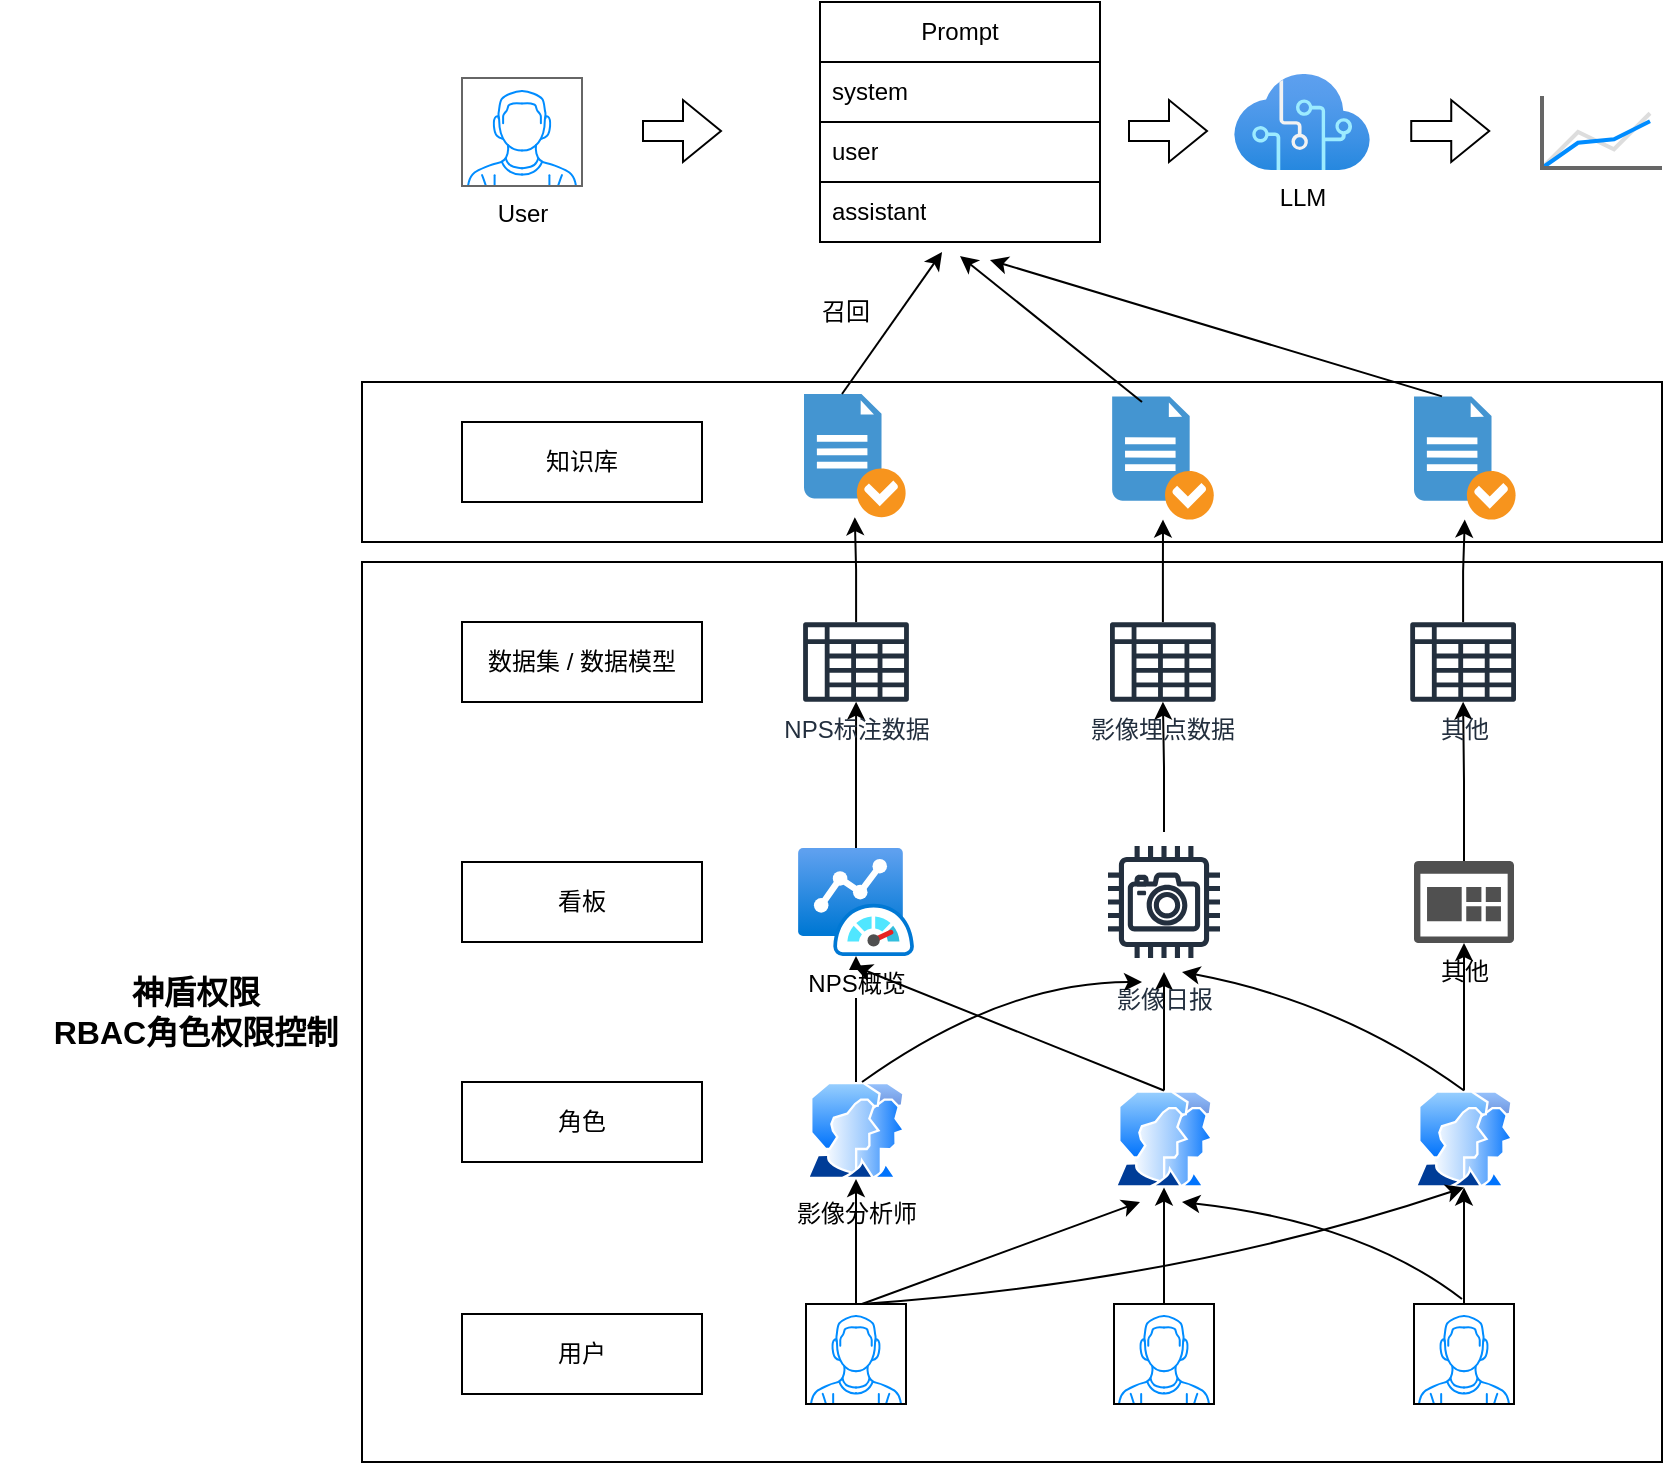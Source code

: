 <mxfile version="26.1.0">
  <diagram name="Page-1" id="c7558073-3199-34d8-9f00-42111426c3f3">
    <mxGraphModel dx="2260" dy="884" grid="1" gridSize="10" guides="1" tooltips="1" connect="1" arrows="1" fold="1" page="1" pageScale="1" pageWidth="826" pageHeight="1169" background="none" math="0" shadow="0">
      <root>
        <mxCell id="0" />
        <mxCell id="1" parent="0" />
        <mxCell id="lP8mU0kTEQYUc8cdvvzM-173" value="" style="rounded=0;whiteSpace=wrap;html=1;" vertex="1" parent="1">
          <mxGeometry x="30" y="210" width="650" height="80" as="geometry" />
        </mxCell>
        <mxCell id="lP8mU0kTEQYUc8cdvvzM-130" value="&lt;div&gt;&lt;br&gt;&lt;/div&gt;" style="rounded=0;whiteSpace=wrap;html=1;" vertex="1" parent="1">
          <mxGeometry x="30" y="300" width="650" height="450" as="geometry" />
        </mxCell>
        <mxCell id="lP8mU0kTEQYUc8cdvvzM-100" value="用户" style="rounded=0;whiteSpace=wrap;html=1;" vertex="1" parent="1">
          <mxGeometry x="80" y="676" width="120" height="40" as="geometry" />
        </mxCell>
        <mxCell id="lP8mU0kTEQYUc8cdvvzM-158" value="" style="edgeStyle=orthogonalEdgeStyle;rounded=0;orthogonalLoop=1;jettySize=auto;html=1;" edge="1" parent="1" source="lP8mU0kTEQYUc8cdvvzM-101" target="lP8mU0kTEQYUc8cdvvzM-113">
          <mxGeometry relative="1" as="geometry" />
        </mxCell>
        <mxCell id="lP8mU0kTEQYUc8cdvvzM-101" value="&lt;div&gt;影像分析师&lt;/div&gt;" style="image;aspect=fixed;perimeter=ellipsePerimeter;html=1;align=center;shadow=0;dashed=0;spacingTop=3;image=img/lib/active_directory/user_accounts.svg;imageBorder=none;" vertex="1" parent="1">
          <mxGeometry x="252" y="560" width="50" height="48.5" as="geometry" />
        </mxCell>
        <mxCell id="lP8mU0kTEQYUc8cdvvzM-159" value="" style="edgeStyle=orthogonalEdgeStyle;rounded=0;orthogonalLoop=1;jettySize=auto;html=1;" edge="1" parent="1" source="lP8mU0kTEQYUc8cdvvzM-102" target="lP8mU0kTEQYUc8cdvvzM-122">
          <mxGeometry relative="1" as="geometry">
            <mxPoint x="431" y="520" as="targetPoint" />
          </mxGeometry>
        </mxCell>
        <mxCell id="lP8mU0kTEQYUc8cdvvzM-102" value="" style="image;aspect=fixed;perimeter=ellipsePerimeter;html=1;align=center;shadow=0;dashed=0;spacingTop=3;image=img/lib/active_directory/user_accounts.svg;imageBorder=none;" vertex="1" parent="1">
          <mxGeometry x="406" y="564.25" width="50" height="48.5" as="geometry" />
        </mxCell>
        <mxCell id="lP8mU0kTEQYUc8cdvvzM-163" value="" style="edgeStyle=orthogonalEdgeStyle;rounded=0;orthogonalLoop=1;jettySize=auto;html=1;" edge="1" parent="1" source="lP8mU0kTEQYUc8cdvvzM-103" target="lP8mU0kTEQYUc8cdvvzM-115">
          <mxGeometry relative="1" as="geometry" />
        </mxCell>
        <mxCell id="lP8mU0kTEQYUc8cdvvzM-103" value="" style="image;aspect=fixed;perimeter=ellipsePerimeter;html=1;align=center;shadow=0;dashed=0;spacingTop=3;image=img/lib/active_directory/user_accounts.svg;imageBorder=none;" vertex="1" parent="1">
          <mxGeometry x="556" y="564.25" width="50" height="48.5" as="geometry" />
        </mxCell>
        <mxCell id="lP8mU0kTEQYUc8cdvvzM-104" value="看板" style="rounded=0;whiteSpace=wrap;html=1;" vertex="1" parent="1">
          <mxGeometry x="80" y="450" width="120" height="40" as="geometry" />
        </mxCell>
        <mxCell id="lP8mU0kTEQYUc8cdvvzM-112" value="角色" style="rounded=0;whiteSpace=wrap;html=1;" vertex="1" parent="1">
          <mxGeometry x="80" y="560" width="120" height="40" as="geometry" />
        </mxCell>
        <mxCell id="lP8mU0kTEQYUc8cdvvzM-155" value="" style="edgeStyle=orthogonalEdgeStyle;rounded=0;orthogonalLoop=1;jettySize=auto;html=1;" edge="1" parent="1" source="lP8mU0kTEQYUc8cdvvzM-113" target="lP8mU0kTEQYUc8cdvvzM-124">
          <mxGeometry relative="1" as="geometry" />
        </mxCell>
        <mxCell id="lP8mU0kTEQYUc8cdvvzM-113" value="NPS概览" style="image;aspect=fixed;html=1;points=[];align=center;fontSize=12;image=img/lib/azure2/other/Azure_Monitor_Dashboard.svg;" vertex="1" parent="1">
          <mxGeometry x="248" y="443.05" width="58" height="53.91" as="geometry" />
        </mxCell>
        <mxCell id="lP8mU0kTEQYUc8cdvvzM-157" value="" style="edgeStyle=orthogonalEdgeStyle;rounded=0;orthogonalLoop=1;jettySize=auto;html=1;" edge="1" parent="1" source="lP8mU0kTEQYUc8cdvvzM-115" target="lP8mU0kTEQYUc8cdvvzM-126">
          <mxGeometry relative="1" as="geometry" />
        </mxCell>
        <mxCell id="lP8mU0kTEQYUc8cdvvzM-115" value="其他" style="sketch=0;pointerEvents=1;shadow=0;dashed=0;html=1;strokeColor=none;labelPosition=center;verticalLabelPosition=bottom;verticalAlign=top;align=center;fillColor=#505050;shape=mxgraph.mscae.oms.dashboard" vertex="1" parent="1">
          <mxGeometry x="556" y="449.5" width="50" height="41" as="geometry" />
        </mxCell>
        <mxCell id="lP8mU0kTEQYUc8cdvvzM-156" value="" style="edgeStyle=orthogonalEdgeStyle;rounded=0;orthogonalLoop=1;jettySize=auto;html=1;" edge="1" parent="1" source="lP8mU0kTEQYUc8cdvvzM-122" target="lP8mU0kTEQYUc8cdvvzM-125">
          <mxGeometry relative="1" as="geometry" />
        </mxCell>
        <mxCell id="lP8mU0kTEQYUc8cdvvzM-122" value="&lt;div&gt;影像日报&lt;/div&gt;" style="sketch=0;outlineConnect=0;fontColor=#232F3E;gradientColor=none;strokeColor=#232F3E;fillColor=#ffffff;dashed=0;verticalLabelPosition=bottom;verticalAlign=top;align=center;html=1;fontSize=12;fontStyle=0;aspect=fixed;shape=mxgraph.aws4.resourceIcon;resIcon=mxgraph.aws4.camera;" vertex="1" parent="1">
          <mxGeometry x="396" y="435" width="70" height="70" as="geometry" />
        </mxCell>
        <mxCell id="lP8mU0kTEQYUc8cdvvzM-123" value="数据集 / 数据模型" style="rounded=0;whiteSpace=wrap;html=1;" vertex="1" parent="1">
          <mxGeometry x="80" y="330" width="120" height="40" as="geometry" />
        </mxCell>
        <mxCell id="lP8mU0kTEQYUc8cdvvzM-183" value="" style="edgeStyle=orthogonalEdgeStyle;rounded=0;orthogonalLoop=1;jettySize=auto;html=1;" edge="1" parent="1" source="lP8mU0kTEQYUc8cdvvzM-124" target="lP8mU0kTEQYUc8cdvvzM-175">
          <mxGeometry relative="1" as="geometry" />
        </mxCell>
        <mxCell id="lP8mU0kTEQYUc8cdvvzM-124" value="NPS标注数据" style="sketch=0;outlineConnect=0;fontColor=#232F3E;gradientColor=none;fillColor=#232F3D;strokeColor=none;dashed=0;verticalLabelPosition=bottom;verticalAlign=top;align=center;html=1;fontSize=12;fontStyle=0;aspect=fixed;pointerEvents=1;shape=mxgraph.aws4.data_table;" vertex="1" parent="1">
          <mxGeometry x="250.56" y="330" width="52.88" height="40" as="geometry" />
        </mxCell>
        <mxCell id="lP8mU0kTEQYUc8cdvvzM-184" value="" style="edgeStyle=orthogonalEdgeStyle;rounded=0;orthogonalLoop=1;jettySize=auto;html=1;" edge="1" parent="1" source="lP8mU0kTEQYUc8cdvvzM-125" target="lP8mU0kTEQYUc8cdvvzM-176">
          <mxGeometry relative="1" as="geometry" />
        </mxCell>
        <mxCell id="lP8mU0kTEQYUc8cdvvzM-125" value="影像埋点数据" style="sketch=0;outlineConnect=0;fontColor=#232F3E;gradientColor=none;fillColor=#232F3D;strokeColor=none;dashed=0;verticalLabelPosition=bottom;verticalAlign=top;align=center;html=1;fontSize=12;fontStyle=0;aspect=fixed;pointerEvents=1;shape=mxgraph.aws4.data_table;" vertex="1" parent="1">
          <mxGeometry x="404" y="330" width="52.88" height="40" as="geometry" />
        </mxCell>
        <mxCell id="lP8mU0kTEQYUc8cdvvzM-185" value="" style="edgeStyle=orthogonalEdgeStyle;rounded=0;orthogonalLoop=1;jettySize=auto;html=1;" edge="1" parent="1" source="lP8mU0kTEQYUc8cdvvzM-126" target="lP8mU0kTEQYUc8cdvvzM-177">
          <mxGeometry relative="1" as="geometry" />
        </mxCell>
        <mxCell id="lP8mU0kTEQYUc8cdvvzM-126" value="其他" style="sketch=0;outlineConnect=0;fontColor=#232F3E;gradientColor=none;fillColor=#232F3D;strokeColor=none;dashed=0;verticalLabelPosition=bottom;verticalAlign=top;align=center;html=1;fontSize=12;fontStyle=0;aspect=fixed;pointerEvents=1;shape=mxgraph.aws4.data_table;" vertex="1" parent="1">
          <mxGeometry x="554.12" y="330" width="52.88" height="40" as="geometry" />
        </mxCell>
        <mxCell id="lP8mU0kTEQYUc8cdvvzM-131" value="神盾权限&lt;div&gt;RBAC角色权限控制&lt;/div&gt;" style="text;strokeColor=none;align=center;fillColor=none;html=1;verticalAlign=middle;whiteSpace=wrap;rounded=0;fontStyle=1;fontSize=16;" vertex="1" parent="1">
          <mxGeometry x="-151" y="499.25" width="196" height="51.5" as="geometry" />
        </mxCell>
        <mxCell id="lP8mU0kTEQYUc8cdvvzM-149" value="" style="edgeStyle=orthogonalEdgeStyle;rounded=0;orthogonalLoop=1;jettySize=auto;html=1;" edge="1" parent="1" source="lP8mU0kTEQYUc8cdvvzM-134" target="lP8mU0kTEQYUc8cdvvzM-101">
          <mxGeometry relative="1" as="geometry" />
        </mxCell>
        <mxCell id="lP8mU0kTEQYUc8cdvvzM-134" value="" style="verticalLabelPosition=bottom;shadow=0;dashed=0;align=center;html=1;verticalAlign=top;strokeWidth=1;shape=mxgraph.mockup.containers.userMale;strokeColor=default;strokeColor2=#008cff;" vertex="1" parent="1">
          <mxGeometry x="252" y="671" width="50" height="50" as="geometry" />
        </mxCell>
        <mxCell id="lP8mU0kTEQYUc8cdvvzM-150" value="" style="edgeStyle=orthogonalEdgeStyle;rounded=0;orthogonalLoop=1;jettySize=auto;html=1;" edge="1" parent="1" source="lP8mU0kTEQYUc8cdvvzM-135" target="lP8mU0kTEQYUc8cdvvzM-102">
          <mxGeometry relative="1" as="geometry" />
        </mxCell>
        <mxCell id="lP8mU0kTEQYUc8cdvvzM-135" value="" style="verticalLabelPosition=bottom;shadow=0;dashed=0;align=center;html=1;verticalAlign=top;strokeWidth=1;shape=mxgraph.mockup.containers.userMale;strokeColor=default;strokeColor2=#008cff;" vertex="1" parent="1">
          <mxGeometry x="406" y="671" width="50" height="50" as="geometry" />
        </mxCell>
        <mxCell id="lP8mU0kTEQYUc8cdvvzM-151" value="" style="edgeStyle=orthogonalEdgeStyle;rounded=0;orthogonalLoop=1;jettySize=auto;html=1;" edge="1" parent="1" source="lP8mU0kTEQYUc8cdvvzM-136" target="lP8mU0kTEQYUc8cdvvzM-103">
          <mxGeometry relative="1" as="geometry" />
        </mxCell>
        <mxCell id="lP8mU0kTEQYUc8cdvvzM-136" value="" style="verticalLabelPosition=bottom;shadow=0;dashed=0;align=center;html=1;verticalAlign=top;strokeWidth=1;shape=mxgraph.mockup.containers.userMale;strokeColor=default;strokeColor2=#008cff;" vertex="1" parent="1">
          <mxGeometry x="556" y="671" width="50" height="50" as="geometry" />
        </mxCell>
        <mxCell id="lP8mU0kTEQYUc8cdvvzM-168" value="" style="endArrow=classic;html=1;rounded=0;entryX=0.26;entryY=1.149;entryDx=0;entryDy=0;entryPerimeter=0;curved=1;" edge="1" parent="1" target="lP8mU0kTEQYUc8cdvvzM-102">
          <mxGeometry width="50" height="50" relative="1" as="geometry">
            <mxPoint x="280" y="671" as="sourcePoint" />
            <mxPoint x="410" y="589" as="targetPoint" />
            <Array as="points" />
          </mxGeometry>
        </mxCell>
        <mxCell id="lP8mU0kTEQYUc8cdvvzM-169" value="" style="endArrow=classic;html=1;rounded=0;entryX=0.5;entryY=1;entryDx=0;entryDy=0;curved=1;" edge="1" parent="1" target="lP8mU0kTEQYUc8cdvvzM-103">
          <mxGeometry width="50" height="50" relative="1" as="geometry">
            <mxPoint x="280" y="671" as="sourcePoint" />
            <mxPoint x="330" y="621" as="targetPoint" />
            <Array as="points">
              <mxPoint x="440" y="660" />
            </Array>
          </mxGeometry>
        </mxCell>
        <mxCell id="lP8mU0kTEQYUc8cdvvzM-170" value="" style="endArrow=classic;html=1;rounded=0;curved=1;" edge="1" parent="1">
          <mxGeometry width="50" height="50" relative="1" as="geometry">
            <mxPoint x="280" y="560" as="sourcePoint" />
            <mxPoint x="420" y="510" as="targetPoint" />
            <Array as="points">
              <mxPoint x="350" y="510" />
            </Array>
          </mxGeometry>
        </mxCell>
        <mxCell id="lP8mU0kTEQYUc8cdvvzM-171" value="" style="endArrow=classic;html=1;rounded=0;exitX=0.5;exitY=0;exitDx=0;exitDy=0;curved=1;" edge="1" parent="1" source="lP8mU0kTEQYUc8cdvvzM-103">
          <mxGeometry width="50" height="50" relative="1" as="geometry">
            <mxPoint x="500" y="565" as="sourcePoint" />
            <mxPoint x="440" y="505" as="targetPoint" />
            <Array as="points">
              <mxPoint x="520" y="520" />
            </Array>
          </mxGeometry>
        </mxCell>
        <mxCell id="lP8mU0kTEQYUc8cdvvzM-172" value="" style="endArrow=classic;html=1;rounded=0;curved=1;" edge="1" parent="1">
          <mxGeometry width="50" height="50" relative="1" as="geometry">
            <mxPoint x="580" y="668.5" as="sourcePoint" />
            <mxPoint x="440" y="620" as="targetPoint" />
            <Array as="points">
              <mxPoint x="530" y="630" />
            </Array>
          </mxGeometry>
        </mxCell>
        <mxCell id="lP8mU0kTEQYUc8cdvvzM-174" value="知识库" style="rounded=0;whiteSpace=wrap;html=1;" vertex="1" parent="1">
          <mxGeometry x="80" y="230" width="120" height="40" as="geometry" />
        </mxCell>
        <mxCell id="lP8mU0kTEQYUc8cdvvzM-175" value="" style="shadow=0;dashed=0;html=1;strokeColor=none;fillColor=#4495D1;labelPosition=center;verticalLabelPosition=bottom;verticalAlign=top;align=center;outlineConnect=0;shape=mxgraph.veeam.checked_doc;" vertex="1" parent="1">
          <mxGeometry x="251" y="216" width="50.8" height="61.6" as="geometry" />
        </mxCell>
        <mxCell id="lP8mU0kTEQYUc8cdvvzM-176" value="" style="shadow=0;dashed=0;html=1;strokeColor=none;fillColor=#4495D1;labelPosition=center;verticalLabelPosition=bottom;verticalAlign=top;align=center;outlineConnect=0;shape=mxgraph.veeam.checked_doc;" vertex="1" parent="1">
          <mxGeometry x="405.08" y="217.2" width="50.8" height="61.6" as="geometry" />
        </mxCell>
        <mxCell id="lP8mU0kTEQYUc8cdvvzM-177" value="" style="shadow=0;dashed=0;html=1;strokeColor=none;fillColor=#4495D1;labelPosition=center;verticalLabelPosition=bottom;verticalAlign=top;align=center;outlineConnect=0;shape=mxgraph.veeam.checked_doc;" vertex="1" parent="1">
          <mxGeometry x="556" y="217.2" width="50.8" height="61.6" as="geometry" />
        </mxCell>
        <mxCell id="lP8mU0kTEQYUc8cdvvzM-188" value="Prompt" style="swimlane;fontStyle=0;childLayout=stackLayout;horizontal=1;startSize=30;horizontalStack=0;resizeParent=1;resizeParentMax=0;resizeLast=0;collapsible=1;marginBottom=0;whiteSpace=wrap;html=1;" vertex="1" parent="1">
          <mxGeometry x="259" y="20" width="140" height="120" as="geometry" />
        </mxCell>
        <mxCell id="lP8mU0kTEQYUc8cdvvzM-189" value="system" style="text;strokeColor=none;fillColor=none;align=left;verticalAlign=middle;spacingLeft=4;spacingRight=4;overflow=hidden;points=[[0,0.5],[1,0.5]];portConstraint=eastwest;rotatable=0;whiteSpace=wrap;html=1;" vertex="1" parent="lP8mU0kTEQYUc8cdvvzM-188">
          <mxGeometry y="30" width="140" height="30" as="geometry" />
        </mxCell>
        <mxCell id="lP8mU0kTEQYUc8cdvvzM-190" value="user" style="text;strokeColor=default;fillColor=none;align=left;verticalAlign=middle;spacingLeft=4;spacingRight=4;overflow=hidden;points=[[0,0.5],[1,0.5]];portConstraint=eastwest;rotatable=0;whiteSpace=wrap;html=1;" vertex="1" parent="lP8mU0kTEQYUc8cdvvzM-188">
          <mxGeometry y="60" width="140" height="30" as="geometry" />
        </mxCell>
        <mxCell id="lP8mU0kTEQYUc8cdvvzM-191" value="assistant" style="text;strokeColor=none;fillColor=none;align=left;verticalAlign=middle;spacingLeft=4;spacingRight=4;overflow=hidden;points=[[0,0.5],[1,0.5]];portConstraint=eastwest;rotatable=0;whiteSpace=wrap;html=1;" vertex="1" parent="lP8mU0kTEQYUc8cdvvzM-188">
          <mxGeometry y="90" width="140" height="30" as="geometry" />
        </mxCell>
        <mxCell id="lP8mU0kTEQYUc8cdvvzM-193" value="" style="endArrow=classic;html=1;rounded=0;exitX=0.5;exitY=0;exitDx=0;exitDy=0;entryX=0.483;entryY=1.093;entryDx=0;entryDy=0;entryPerimeter=0;" edge="1" parent="1" source="lP8mU0kTEQYUc8cdvvzM-102" target="lP8mU0kTEQYUc8cdvvzM-113">
          <mxGeometry width="50" height="50" relative="1" as="geometry">
            <mxPoint x="440" y="560" as="sourcePoint" />
            <mxPoint x="560" y="500" as="targetPoint" />
          </mxGeometry>
        </mxCell>
        <mxCell id="lP8mU0kTEQYUc8cdvvzM-196" value="" style="endArrow=classic;html=1;rounded=0;entryX=0.436;entryY=1.167;entryDx=0;entryDy=0;entryPerimeter=0;" edge="1" parent="1" target="lP8mU0kTEQYUc8cdvvzM-191">
          <mxGeometry width="50" height="50" relative="1" as="geometry">
            <mxPoint x="270" y="216" as="sourcePoint" />
            <mxPoint x="320" y="166" as="targetPoint" />
          </mxGeometry>
        </mxCell>
        <mxCell id="lP8mU0kTEQYUc8cdvvzM-197" value="" style="endArrow=classic;html=1;rounded=0;entryX=0.607;entryY=1.3;entryDx=0;entryDy=0;entryPerimeter=0;" edge="1" parent="1" target="lP8mU0kTEQYUc8cdvvzM-191">
          <mxGeometry width="50" height="50" relative="1" as="geometry">
            <mxPoint x="570" y="217.2" as="sourcePoint" />
            <mxPoint x="620" y="167.2" as="targetPoint" />
          </mxGeometry>
        </mxCell>
        <mxCell id="lP8mU0kTEQYUc8cdvvzM-199" value="" style="endArrow=classic;html=1;rounded=0;exitX=0.294;exitY=0.045;exitDx=0;exitDy=0;exitPerimeter=0;entryX=0.5;entryY=1.233;entryDx=0;entryDy=0;entryPerimeter=0;" edge="1" parent="1" source="lP8mU0kTEQYUc8cdvvzM-176" target="lP8mU0kTEQYUc8cdvvzM-191">
          <mxGeometry width="50" height="50" relative="1" as="geometry">
            <mxPoint x="388" y="230" as="sourcePoint" />
            <mxPoint x="438" y="180" as="targetPoint" />
          </mxGeometry>
        </mxCell>
        <mxCell id="lP8mU0kTEQYUc8cdvvzM-200" value="" style="shape=flexArrow;endArrow=classic;html=1;rounded=0;" edge="1" parent="1">
          <mxGeometry width="50" height="50" relative="1" as="geometry">
            <mxPoint x="170" y="84.5" as="sourcePoint" />
            <mxPoint x="210" y="84.5" as="targetPoint" />
          </mxGeometry>
        </mxCell>
        <mxCell id="lP8mU0kTEQYUc8cdvvzM-201" value="User" style="verticalLabelPosition=bottom;shadow=0;dashed=0;align=center;html=1;verticalAlign=top;strokeWidth=1;shape=mxgraph.mockup.containers.userMale;strokeColor=#666666;strokeColor2=#008cff;" vertex="1" parent="1">
          <mxGeometry x="80" y="58" width="60" height="54" as="geometry" />
        </mxCell>
        <mxCell id="lP8mU0kTEQYUc8cdvvzM-204" value="" style="shape=flexArrow;endArrow=classic;html=1;rounded=0;" edge="1" parent="1">
          <mxGeometry width="50" height="50" relative="1" as="geometry">
            <mxPoint x="413" y="84.5" as="sourcePoint" />
            <mxPoint x="453" y="84.5" as="targetPoint" />
          </mxGeometry>
        </mxCell>
        <mxCell id="lP8mU0kTEQYUc8cdvvzM-208" value="" style="shape=flexArrow;endArrow=classic;html=1;rounded=0;" edge="1" parent="1">
          <mxGeometry width="50" height="50" relative="1" as="geometry">
            <mxPoint x="554.12" y="84.5" as="sourcePoint" />
            <mxPoint x="594.12" y="84.5" as="targetPoint" />
          </mxGeometry>
        </mxCell>
        <mxCell id="lP8mU0kTEQYUc8cdvvzM-210" value="" style="verticalLabelPosition=bottom;shadow=0;dashed=0;align=center;html=1;verticalAlign=top;strokeWidth=1;shape=mxgraph.mockup.graphics.lineChart;strokeColor=none;strokeColor2=#666666;strokeColor3=#008cff;strokeColor4=#dddddd;" vertex="1" parent="1">
          <mxGeometry x="620" y="67" width="60" height="36" as="geometry" />
        </mxCell>
        <mxCell id="lP8mU0kTEQYUc8cdvvzM-213" value="LLM" style="image;aspect=fixed;html=1;points=[];align=center;fontSize=12;image=img/lib/azure2/ai_machine_learning/Cognitive_Services.svg;" vertex="1" parent="1">
          <mxGeometry x="466" y="56" width="68" height="48" as="geometry" />
        </mxCell>
        <mxCell id="lP8mU0kTEQYUc8cdvvzM-214" value="召回" style="text;strokeColor=none;align=center;fillColor=none;html=1;verticalAlign=middle;whiteSpace=wrap;rounded=0;" vertex="1" parent="1">
          <mxGeometry x="241.8" y="160" width="60" height="30" as="geometry" />
        </mxCell>
      </root>
    </mxGraphModel>
  </diagram>
</mxfile>
